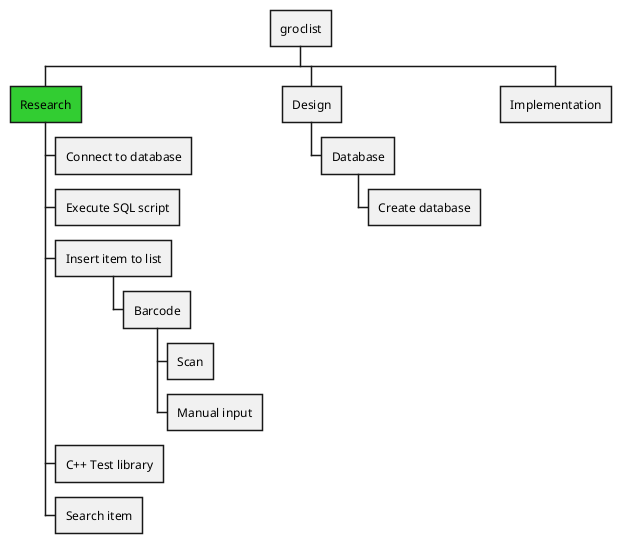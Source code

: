 {
  "sha1": "5w29ryz4t29f0qg1tc3qe9fsxhmghc6",
  "insertion": {
    "when": "2024-05-30T20:48:20.818Z",
    "url": "https://forum.plantuml.net/12807/color-inheritance-in-wbs?show=13527#c13527",
    "user": "plantuml@gmail.com"
  }
}
@startwbs
* groclist
**[#limegreen] Research
***> Connect to database
***> Execute SQL script
***> Insert item to list
****> Barcode
*****> Scan
*****> Manual input
***> C++ Test library
***> Search item
** Design
***> Database
****> Create database
** Implementation
@endwbs
